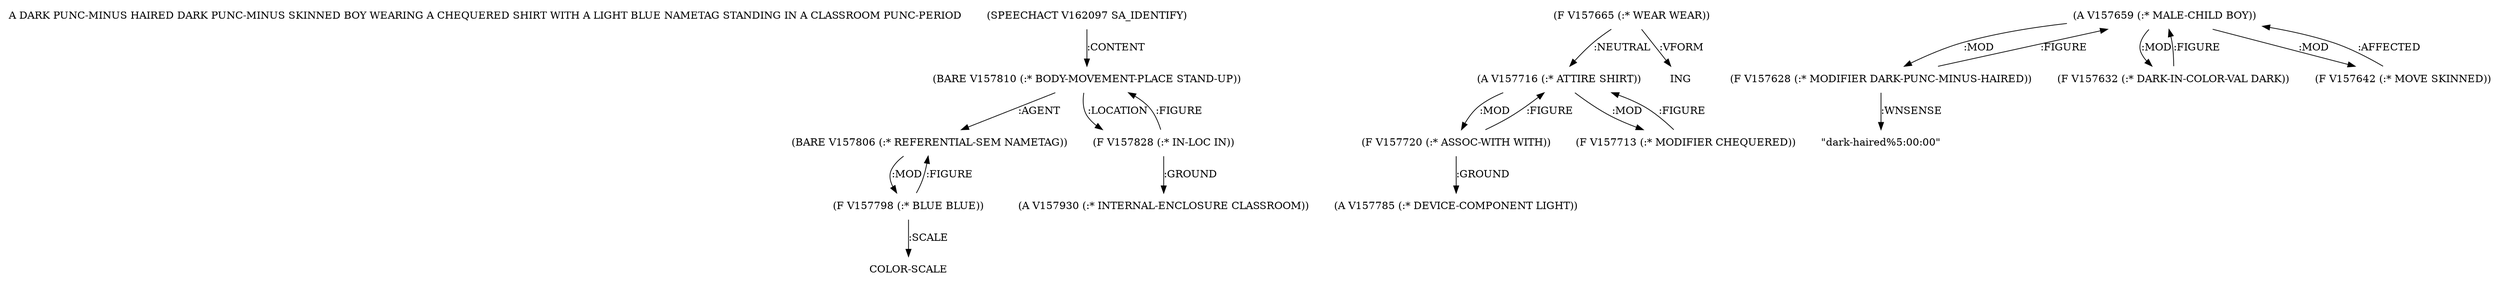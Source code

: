 digraph Terms {
  node [shape=none]
  "A DARK PUNC-MINUS HAIRED DARK PUNC-MINUS SKINNED BOY WEARING A CHEQUERED SHIRT WITH A LIGHT BLUE NAMETAG STANDING IN A CLASSROOM PUNC-PERIOD"
  "V162097" [label="(SPEECHACT V162097 SA_IDENTIFY)"]
  "V162097" -> "V157810" [label=":CONTENT"]
  "V157810" [label="(BARE V157810 (:* BODY-MOVEMENT-PLACE STAND-UP))"]
  "V157810" -> "V157806" [label=":AGENT"]
  "V157810" -> "V157828" [label=":LOCATION"]
  "V157806" [label="(BARE V157806 (:* REFERENTIAL-SEM NAMETAG))"]
  "V157806" -> "V157798" [label=":MOD"]
  "V157798" [label="(F V157798 (:* BLUE BLUE))"]
  "V157798" -> "V157806" [label=":FIGURE"]
  "V157798" -> "NT165642" [label=":SCALE"]
  "NT165642" [label="COLOR-SCALE"]
  "V157828" [label="(F V157828 (:* IN-LOC IN))"]
  "V157828" -> "V157930" [label=":GROUND"]
  "V157828" -> "V157810" [label=":FIGURE"]
  "V157930" [label="(A V157930 (:* INTERNAL-ENCLOSURE CLASSROOM))"]
  "V157665" [label="(F V157665 (:* WEAR WEAR))"]
  "V157665" -> "V157716" [label=":NEUTRAL"]
  "V157665" -> "NT165643" [label=":VFORM"]
  "NT165643" [label="ING"]
  "V157716" [label="(A V157716 (:* ATTIRE SHIRT))"]
  "V157716" -> "V157720" [label=":MOD"]
  "V157716" -> "V157713" [label=":MOD"]
  "V157713" [label="(F V157713 (:* MODIFIER CHEQUERED))"]
  "V157713" -> "V157716" [label=":FIGURE"]
  "V157720" [label="(F V157720 (:* ASSOC-WITH WITH))"]
  "V157720" -> "V157785" [label=":GROUND"]
  "V157720" -> "V157716" [label=":FIGURE"]
  "V157785" [label="(A V157785 (:* DEVICE-COMPONENT LIGHT))"]
  "V157659" [label="(A V157659 (:* MALE-CHILD BOY))"]
  "V157659" -> "V157628" [label=":MOD"]
  "V157659" -> "V157632" [label=":MOD"]
  "V157659" -> "V157642" [label=":MOD"]
  "V157628" [label="(F V157628 (:* MODIFIER DARK-PUNC-MINUS-HAIRED))"]
  "V157628" -> "V157659" [label=":FIGURE"]
  "V157628" -> "NT165644" [label=":WNSENSE"]
  "NT165644" [label="\"dark-haired%5:00:00\""]
  "V157632" [label="(F V157632 (:* DARK-IN-COLOR-VAL DARK))"]
  "V157632" -> "V157659" [label=":FIGURE"]
  "V157642" [label="(F V157642 (:* MOVE SKINNED))"]
  "V157642" -> "V157659" [label=":AFFECTED"]
}
